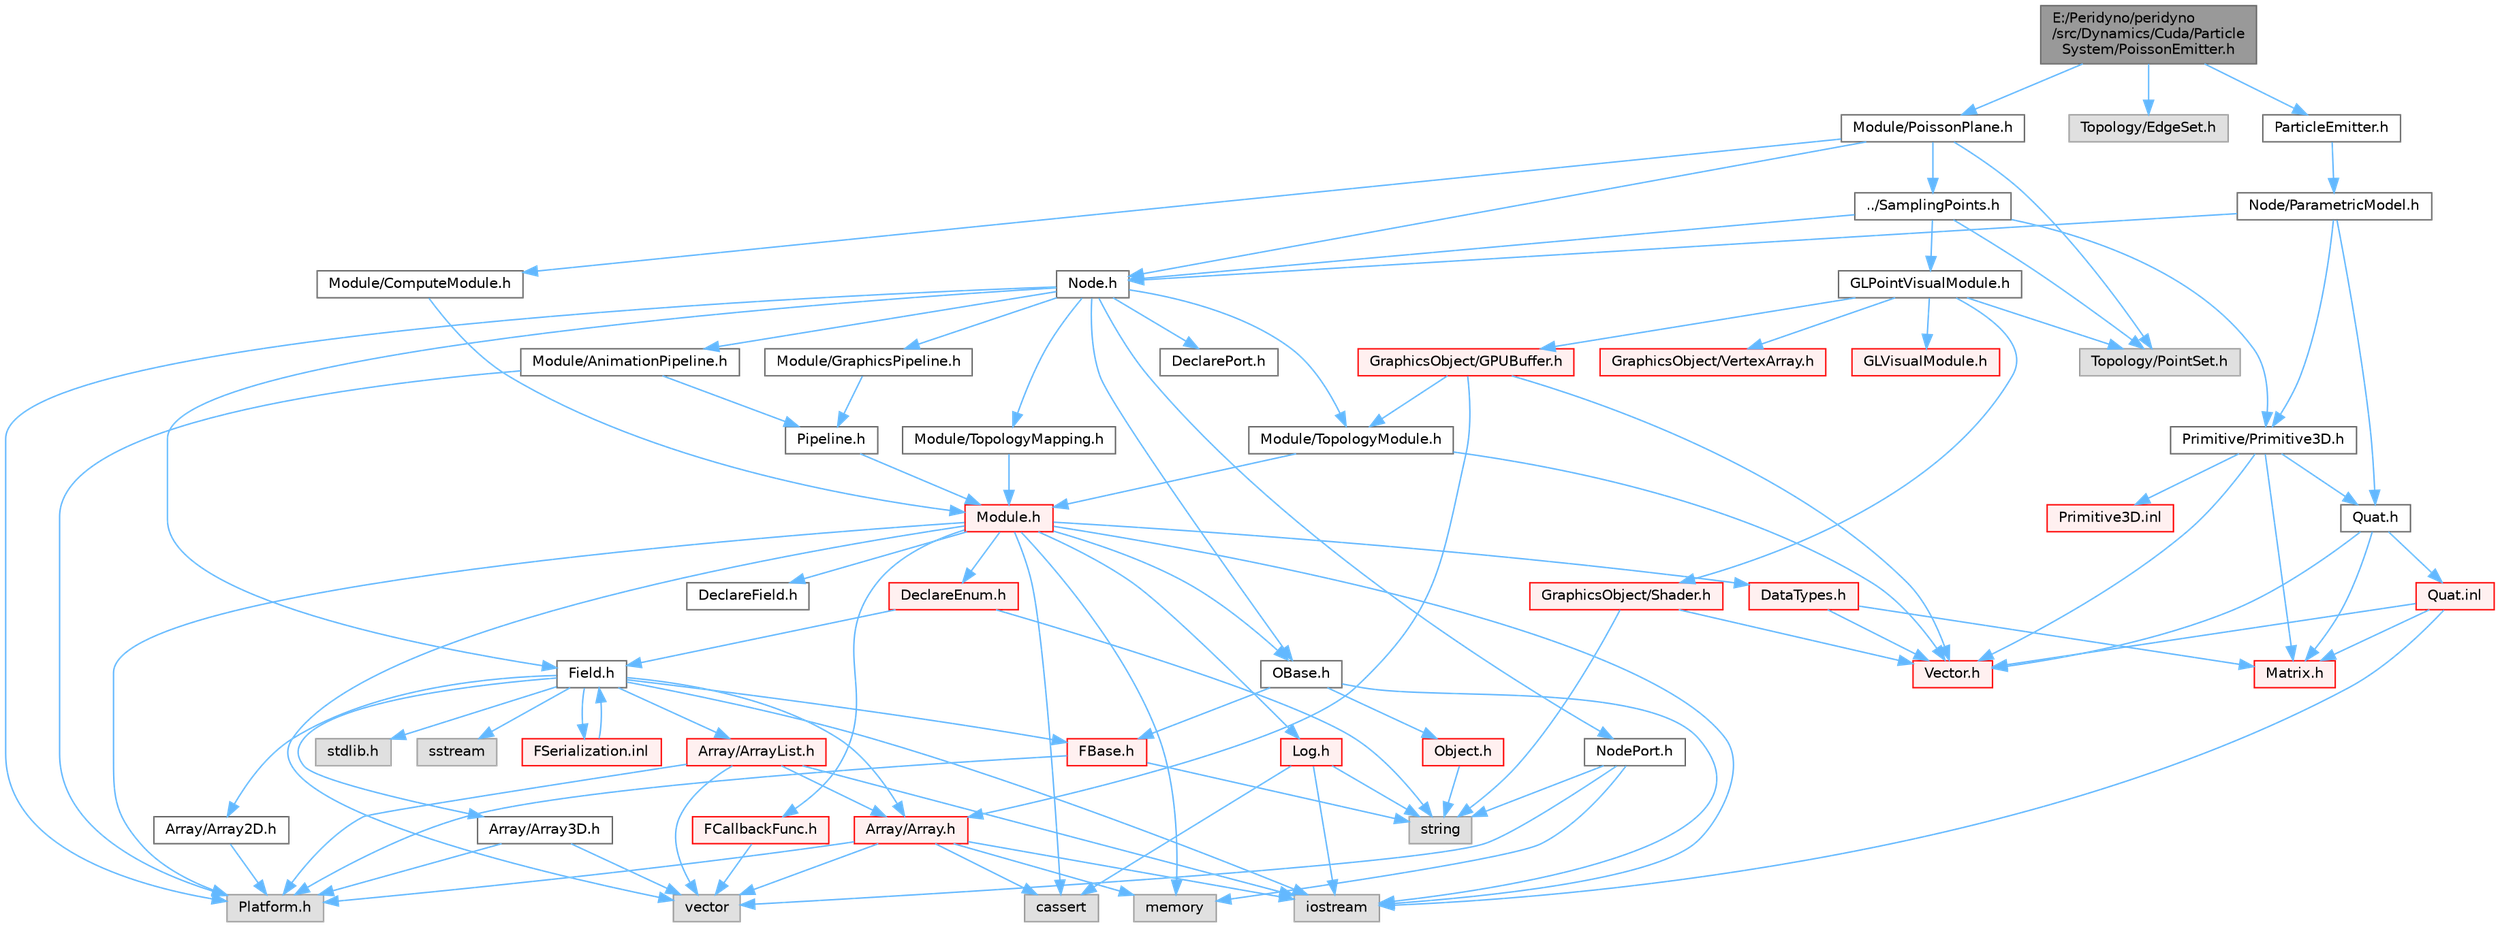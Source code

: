 digraph "E:/Peridyno/peridyno/src/Dynamics/Cuda/ParticleSystem/PoissonEmitter.h"
{
 // LATEX_PDF_SIZE
  bgcolor="transparent";
  edge [fontname=Helvetica,fontsize=10,labelfontname=Helvetica,labelfontsize=10];
  node [fontname=Helvetica,fontsize=10,shape=box,height=0.2,width=0.4];
  Node1 [id="Node000001",label="E:/Peridyno/peridyno\l/src/Dynamics/Cuda/Particle\lSystem/PoissonEmitter.h",height=0.2,width=0.4,color="gray40", fillcolor="grey60", style="filled", fontcolor="black",tooltip=" "];
  Node1 -> Node2 [id="edge1_Node000001_Node000002",color="steelblue1",style="solid",tooltip=" "];
  Node2 [id="Node000002",label="ParticleEmitter.h",height=0.2,width=0.4,color="grey40", fillcolor="white", style="filled",URL="$_cuda_2_particle_system_2_particle_emitter_8h.html",tooltip=" "];
  Node2 -> Node3 [id="edge2_Node000002_Node000003",color="steelblue1",style="solid",tooltip=" "];
  Node3 [id="Node000003",label="Node/ParametricModel.h",height=0.2,width=0.4,color="grey40", fillcolor="white", style="filled",URL="$_parametric_model_8h.html",tooltip=" "];
  Node3 -> Node4 [id="edge3_Node000003_Node000004",color="steelblue1",style="solid",tooltip=" "];
  Node4 [id="Node000004",label="Node.h",height=0.2,width=0.4,color="grey40", fillcolor="white", style="filled",URL="$_node_8h.html",tooltip=" "];
  Node4 -> Node5 [id="edge4_Node000004_Node000005",color="steelblue1",style="solid",tooltip=" "];
  Node5 [id="Node000005",label="OBase.h",height=0.2,width=0.4,color="grey40", fillcolor="white", style="filled",URL="$_o_base_8h.html",tooltip=" "];
  Node5 -> Node6 [id="edge5_Node000005_Node000006",color="steelblue1",style="solid",tooltip=" "];
  Node6 [id="Node000006",label="iostream",height=0.2,width=0.4,color="grey60", fillcolor="#E0E0E0", style="filled",tooltip=" "];
  Node5 -> Node7 [id="edge6_Node000005_Node000007",color="steelblue1",style="solid",tooltip=" "];
  Node7 [id="Node000007",label="FBase.h",height=0.2,width=0.4,color="red", fillcolor="#FFF0F0", style="filled",URL="$_f_base_8h.html",tooltip=" "];
  Node7 -> Node8 [id="edge7_Node000007_Node000008",color="steelblue1",style="solid",tooltip=" "];
  Node8 [id="Node000008",label="Platform.h",height=0.2,width=0.4,color="grey60", fillcolor="#E0E0E0", style="filled",tooltip=" "];
  Node7 -> Node11 [id="edge8_Node000007_Node000011",color="steelblue1",style="solid",tooltip=" "];
  Node11 [id="Node000011",label="string",height=0.2,width=0.4,color="grey60", fillcolor="#E0E0E0", style="filled",tooltip=" "];
  Node5 -> Node14 [id="edge9_Node000005_Node000014",color="steelblue1",style="solid",tooltip=" "];
  Node14 [id="Node000014",label="Object.h",height=0.2,width=0.4,color="red", fillcolor="#FFF0F0", style="filled",URL="$_object_8h.html",tooltip=" "];
  Node14 -> Node11 [id="edge10_Node000014_Node000011",color="steelblue1",style="solid",tooltip=" "];
  Node4 -> Node17 [id="edge11_Node000004_Node000017",color="steelblue1",style="solid",tooltip=" "];
  Node17 [id="Node000017",label="Field.h",height=0.2,width=0.4,color="grey40", fillcolor="white", style="filled",URL="$_field_8h.html",tooltip=" "];
  Node17 -> Node6 [id="edge12_Node000017_Node000006",color="steelblue1",style="solid",tooltip=" "];
  Node17 -> Node18 [id="edge13_Node000017_Node000018",color="steelblue1",style="solid",tooltip=" "];
  Node18 [id="Node000018",label="stdlib.h",height=0.2,width=0.4,color="grey60", fillcolor="#E0E0E0", style="filled",tooltip=" "];
  Node17 -> Node19 [id="edge14_Node000017_Node000019",color="steelblue1",style="solid",tooltip=" "];
  Node19 [id="Node000019",label="sstream",height=0.2,width=0.4,color="grey60", fillcolor="#E0E0E0", style="filled",tooltip=" "];
  Node17 -> Node7 [id="edge15_Node000017_Node000007",color="steelblue1",style="solid",tooltip=" "];
  Node17 -> Node20 [id="edge16_Node000017_Node000020",color="steelblue1",style="solid",tooltip=" "];
  Node20 [id="Node000020",label="Array/Array.h",height=0.2,width=0.4,color="red", fillcolor="#FFF0F0", style="filled",URL="$_array_8h.html",tooltip=" "];
  Node20 -> Node8 [id="edge17_Node000020_Node000008",color="steelblue1",style="solid",tooltip=" "];
  Node20 -> Node21 [id="edge18_Node000020_Node000021",color="steelblue1",style="solid",tooltip=" "];
  Node21 [id="Node000021",label="cassert",height=0.2,width=0.4,color="grey60", fillcolor="#E0E0E0", style="filled",tooltip=" "];
  Node20 -> Node22 [id="edge19_Node000020_Node000022",color="steelblue1",style="solid",tooltip=" "];
  Node22 [id="Node000022",label="vector",height=0.2,width=0.4,color="grey60", fillcolor="#E0E0E0", style="filled",tooltip=" "];
  Node20 -> Node6 [id="edge20_Node000020_Node000006",color="steelblue1",style="solid",tooltip=" "];
  Node20 -> Node23 [id="edge21_Node000020_Node000023",color="steelblue1",style="solid",tooltip=" "];
  Node23 [id="Node000023",label="memory",height=0.2,width=0.4,color="grey60", fillcolor="#E0E0E0", style="filled",tooltip=" "];
  Node17 -> Node25 [id="edge22_Node000017_Node000025",color="steelblue1",style="solid",tooltip=" "];
  Node25 [id="Node000025",label="Array/Array2D.h",height=0.2,width=0.4,color="grey40", fillcolor="white", style="filled",URL="$_array2_d_8h.html",tooltip=" "];
  Node25 -> Node8 [id="edge23_Node000025_Node000008",color="steelblue1",style="solid",tooltip=" "];
  Node17 -> Node26 [id="edge24_Node000017_Node000026",color="steelblue1",style="solid",tooltip=" "];
  Node26 [id="Node000026",label="Array/Array3D.h",height=0.2,width=0.4,color="grey40", fillcolor="white", style="filled",URL="$_array3_d_8h.html",tooltip=" "];
  Node26 -> Node8 [id="edge25_Node000026_Node000008",color="steelblue1",style="solid",tooltip=" "];
  Node26 -> Node22 [id="edge26_Node000026_Node000022",color="steelblue1",style="solid",tooltip=" "];
  Node17 -> Node27 [id="edge27_Node000017_Node000027",color="steelblue1",style="solid",tooltip=" "];
  Node27 [id="Node000027",label="Array/ArrayList.h",height=0.2,width=0.4,color="red", fillcolor="#FFF0F0", style="filled",URL="$_array_list_8h.html",tooltip=" "];
  Node27 -> Node22 [id="edge28_Node000027_Node000022",color="steelblue1",style="solid",tooltip=" "];
  Node27 -> Node6 [id="edge29_Node000027_Node000006",color="steelblue1",style="solid",tooltip=" "];
  Node27 -> Node8 [id="edge30_Node000027_Node000008",color="steelblue1",style="solid",tooltip=" "];
  Node27 -> Node20 [id="edge31_Node000027_Node000020",color="steelblue1",style="solid",tooltip=" "];
  Node17 -> Node68 [id="edge32_Node000017_Node000068",color="steelblue1",style="solid",tooltip=" "];
  Node68 [id="Node000068",label="FSerialization.inl",height=0.2,width=0.4,color="red", fillcolor="#FFF0F0", style="filled",URL="$_f_serialization_8inl.html",tooltip=" "];
  Node68 -> Node17 [id="edge33_Node000068_Node000017",color="steelblue1",style="solid",tooltip=" "];
  Node4 -> Node8 [id="edge34_Node000004_Node000008",color="steelblue1",style="solid",tooltip=" "];
  Node4 -> Node72 [id="edge35_Node000004_Node000072",color="steelblue1",style="solid",tooltip=" "];
  Node72 [id="Node000072",label="DeclarePort.h",height=0.2,width=0.4,color="grey40", fillcolor="white", style="filled",URL="$_declare_port_8h.html",tooltip=" "];
  Node4 -> Node73 [id="edge36_Node000004_Node000073",color="steelblue1",style="solid",tooltip=" "];
  Node73 [id="Node000073",label="NodePort.h",height=0.2,width=0.4,color="grey40", fillcolor="white", style="filled",URL="$_node_port_8h.html",tooltip=" "];
  Node73 -> Node11 [id="edge37_Node000073_Node000011",color="steelblue1",style="solid",tooltip=" "];
  Node73 -> Node22 [id="edge38_Node000073_Node000022",color="steelblue1",style="solid",tooltip=" "];
  Node73 -> Node23 [id="edge39_Node000073_Node000023",color="steelblue1",style="solid",tooltip=" "];
  Node4 -> Node74 [id="edge40_Node000004_Node000074",color="steelblue1",style="solid",tooltip=" "];
  Node74 [id="Node000074",label="Module/TopologyModule.h",height=0.2,width=0.4,color="grey40", fillcolor="white", style="filled",URL="$_topology_module_8h.html",tooltip=" "];
  Node74 -> Node32 [id="edge41_Node000074_Node000032",color="steelblue1",style="solid",tooltip=" "];
  Node32 [id="Node000032",label="Vector.h",height=0.2,width=0.4,color="red", fillcolor="#FFF0F0", style="filled",URL="$_vector_8h.html",tooltip=" "];
  Node74 -> Node75 [id="edge42_Node000074_Node000075",color="steelblue1",style="solid",tooltip=" "];
  Node75 [id="Node000075",label="Module.h",height=0.2,width=0.4,color="red", fillcolor="#FFF0F0", style="filled",URL="$_module_8h.html",tooltip=" "];
  Node75 -> Node8 [id="edge43_Node000075_Node000008",color="steelblue1",style="solid",tooltip=" "];
  Node75 -> Node23 [id="edge44_Node000075_Node000023",color="steelblue1",style="solid",tooltip=" "];
  Node75 -> Node22 [id="edge45_Node000075_Node000022",color="steelblue1",style="solid",tooltip=" "];
  Node75 -> Node21 [id="edge46_Node000075_Node000021",color="steelblue1",style="solid",tooltip=" "];
  Node75 -> Node6 [id="edge47_Node000075_Node000006",color="steelblue1",style="solid",tooltip=" "];
  Node75 -> Node5 [id="edge48_Node000075_Node000005",color="steelblue1",style="solid",tooltip=" "];
  Node75 -> Node76 [id="edge49_Node000075_Node000076",color="steelblue1",style="solid",tooltip=" "];
  Node76 [id="Node000076",label="Log.h",height=0.2,width=0.4,color="red", fillcolor="#FFF0F0", style="filled",URL="$_log_8h.html",tooltip=" "];
  Node76 -> Node11 [id="edge50_Node000076_Node000011",color="steelblue1",style="solid",tooltip=" "];
  Node76 -> Node6 [id="edge51_Node000076_Node000006",color="steelblue1",style="solid",tooltip=" "];
  Node76 -> Node21 [id="edge52_Node000076_Node000021",color="steelblue1",style="solid",tooltip=" "];
  Node75 -> Node84 [id="edge53_Node000075_Node000084",color="steelblue1",style="solid",tooltip=" "];
  Node84 [id="Node000084",label="DataTypes.h",height=0.2,width=0.4,color="red", fillcolor="#FFF0F0", style="filled",URL="$_data_types_8h.html",tooltip=" "];
  Node84 -> Node32 [id="edge54_Node000084_Node000032",color="steelblue1",style="solid",tooltip=" "];
  Node84 -> Node50 [id="edge55_Node000084_Node000050",color="steelblue1",style="solid",tooltip=" "];
  Node50 [id="Node000050",label="Matrix.h",height=0.2,width=0.4,color="red", fillcolor="#FFF0F0", style="filled",URL="$_matrix_8h.html",tooltip=" "];
  Node75 -> Node89 [id="edge56_Node000075_Node000089",color="steelblue1",style="solid",tooltip=" "];
  Node89 [id="Node000089",label="DeclareEnum.h",height=0.2,width=0.4,color="red", fillcolor="#FFF0F0", style="filled",URL="$_declare_enum_8h.html",tooltip=" "];
  Node89 -> Node11 [id="edge57_Node000089_Node000011",color="steelblue1",style="solid",tooltip=" "];
  Node89 -> Node17 [id="edge58_Node000089_Node000017",color="steelblue1",style="solid",tooltip=" "];
  Node75 -> Node90 [id="edge59_Node000075_Node000090",color="steelblue1",style="solid",tooltip=" "];
  Node90 [id="Node000090",label="DeclareField.h",height=0.2,width=0.4,color="grey40", fillcolor="white", style="filled",URL="$_declare_field_8h.html",tooltip=" "];
  Node75 -> Node91 [id="edge60_Node000075_Node000091",color="steelblue1",style="solid",tooltip=" "];
  Node91 [id="Node000091",label="FCallbackFunc.h",height=0.2,width=0.4,color="red", fillcolor="#FFF0F0", style="filled",URL="$_f_callback_func_8h.html",tooltip=" "];
  Node91 -> Node22 [id="edge61_Node000091_Node000022",color="steelblue1",style="solid",tooltip=" "];
  Node4 -> Node94 [id="edge62_Node000004_Node000094",color="steelblue1",style="solid",tooltip=" "];
  Node94 [id="Node000094",label="Module/TopologyMapping.h",height=0.2,width=0.4,color="grey40", fillcolor="white", style="filled",URL="$_topology_mapping_8h.html",tooltip=" "];
  Node94 -> Node75 [id="edge63_Node000094_Node000075",color="steelblue1",style="solid",tooltip=" "];
  Node4 -> Node95 [id="edge64_Node000004_Node000095",color="steelblue1",style="solid",tooltip=" "];
  Node95 [id="Node000095",label="Module/AnimationPipeline.h",height=0.2,width=0.4,color="grey40", fillcolor="white", style="filled",URL="$_animation_pipeline_8h.html",tooltip=" "];
  Node95 -> Node96 [id="edge65_Node000095_Node000096",color="steelblue1",style="solid",tooltip=" "];
  Node96 [id="Node000096",label="Pipeline.h",height=0.2,width=0.4,color="grey40", fillcolor="white", style="filled",URL="$_pipeline_8h.html",tooltip=" "];
  Node96 -> Node75 [id="edge66_Node000096_Node000075",color="steelblue1",style="solid",tooltip=" "];
  Node95 -> Node8 [id="edge67_Node000095_Node000008",color="steelblue1",style="solid",tooltip=" "];
  Node4 -> Node97 [id="edge68_Node000004_Node000097",color="steelblue1",style="solid",tooltip=" "];
  Node97 [id="Node000097",label="Module/GraphicsPipeline.h",height=0.2,width=0.4,color="grey40", fillcolor="white", style="filled",URL="$_graphics_pipeline_8h.html",tooltip=" "];
  Node97 -> Node96 [id="edge69_Node000097_Node000096",color="steelblue1",style="solid",tooltip=" "];
  Node3 -> Node63 [id="edge70_Node000003_Node000063",color="steelblue1",style="solid",tooltip=" "];
  Node63 [id="Node000063",label="Quat.h",height=0.2,width=0.4,color="grey40", fillcolor="white", style="filled",URL="$_quat_8h.html",tooltip="Implementation of quaternion."];
  Node63 -> Node32 [id="edge71_Node000063_Node000032",color="steelblue1",style="solid",tooltip=" "];
  Node63 -> Node50 [id="edge72_Node000063_Node000050",color="steelblue1",style="solid",tooltip=" "];
  Node63 -> Node64 [id="edge73_Node000063_Node000064",color="steelblue1",style="solid",tooltip=" "];
  Node64 [id="Node000064",label="Quat.inl",height=0.2,width=0.4,color="red", fillcolor="#FFF0F0", style="filled",URL="$_quat_8inl.html",tooltip=" "];
  Node64 -> Node6 [id="edge74_Node000064_Node000006",color="steelblue1",style="solid",tooltip=" "];
  Node64 -> Node32 [id="edge75_Node000064_Node000032",color="steelblue1",style="solid",tooltip=" "];
  Node64 -> Node50 [id="edge76_Node000064_Node000050",color="steelblue1",style="solid",tooltip=" "];
  Node3 -> Node98 [id="edge77_Node000003_Node000098",color="steelblue1",style="solid",tooltip=" "];
  Node98 [id="Node000098",label="Primitive/Primitive3D.h",height=0.2,width=0.4,color="grey40", fillcolor="white", style="filled",URL="$_primitive3_d_8h.html",tooltip=" "];
  Node98 -> Node32 [id="edge78_Node000098_Node000032",color="steelblue1",style="solid",tooltip=" "];
  Node98 -> Node50 [id="edge79_Node000098_Node000050",color="steelblue1",style="solid",tooltip=" "];
  Node98 -> Node63 [id="edge80_Node000098_Node000063",color="steelblue1",style="solid",tooltip=" "];
  Node98 -> Node99 [id="edge81_Node000098_Node000099",color="steelblue1",style="solid",tooltip=" "];
  Node99 [id="Node000099",label="Primitive3D.inl",height=0.2,width=0.4,color="red", fillcolor="#FFF0F0", style="filled",URL="$_primitive3_d_8inl.html",tooltip=" "];
  Node1 -> Node102 [id="edge82_Node000001_Node000102",color="steelblue1",style="solid",tooltip=" "];
  Node102 [id="Node000102",label="Topology/EdgeSet.h",height=0.2,width=0.4,color="grey60", fillcolor="#E0E0E0", style="filled",tooltip=" "];
  Node1 -> Node103 [id="edge83_Node000001_Node000103",color="steelblue1",style="solid",tooltip=" "];
  Node103 [id="Node000103",label="Module/PoissonPlane.h",height=0.2,width=0.4,color="grey40", fillcolor="white", style="filled",URL="$_poisson_plane_8h.html",tooltip=" "];
  Node103 -> Node4 [id="edge84_Node000103_Node000004",color="steelblue1",style="solid",tooltip=" "];
  Node103 -> Node104 [id="edge85_Node000103_Node000104",color="steelblue1",style="solid",tooltip=" "];
  Node104 [id="Node000104",label="Topology/PointSet.h",height=0.2,width=0.4,color="grey60", fillcolor="#E0E0E0", style="filled",tooltip=" "];
  Node103 -> Node105 [id="edge86_Node000103_Node000105",color="steelblue1",style="solid",tooltip=" "];
  Node105 [id="Node000105",label="../SamplingPoints.h",height=0.2,width=0.4,color="grey40", fillcolor="white", style="filled",URL="$_sampling_points_8h.html",tooltip=" "];
  Node105 -> Node4 [id="edge87_Node000105_Node000004",color="steelblue1",style="solid",tooltip=" "];
  Node105 -> Node98 [id="edge88_Node000105_Node000098",color="steelblue1",style="solid",tooltip=" "];
  Node105 -> Node104 [id="edge89_Node000105_Node000104",color="steelblue1",style="solid",tooltip=" "];
  Node105 -> Node106 [id="edge90_Node000105_Node000106",color="steelblue1",style="solid",tooltip=" "];
  Node106 [id="Node000106",label="GLPointVisualModule.h",height=0.2,width=0.4,color="grey40", fillcolor="white", style="filled",URL="$_g_l_point_visual_module_8h.html",tooltip=" "];
  Node106 -> Node104 [id="edge91_Node000106_Node000104",color="steelblue1",style="solid",tooltip=" "];
  Node106 -> Node107 [id="edge92_Node000106_Node000107",color="steelblue1",style="solid",tooltip=" "];
  Node107 [id="Node000107",label="GLVisualModule.h",height=0.2,width=0.4,color="red", fillcolor="#FFF0F0", style="filled",URL="$_g_l_visual_module_8h.html",tooltip=" "];
  Node106 -> Node112 [id="edge93_Node000106_Node000112",color="steelblue1",style="solid",tooltip=" "];
  Node112 [id="Node000112",label="GraphicsObject/GPUBuffer.h",height=0.2,width=0.4,color="red", fillcolor="#FFF0F0", style="filled",URL="$_g_p_u_buffer_8h.html",tooltip=" "];
  Node112 -> Node20 [id="edge94_Node000112_Node000020",color="steelblue1",style="solid",tooltip=" "];
  Node112 -> Node32 [id="edge95_Node000112_Node000032",color="steelblue1",style="solid",tooltip=" "];
  Node112 -> Node74 [id="edge96_Node000112_Node000074",color="steelblue1",style="solid",tooltip=" "];
  Node106 -> Node115 [id="edge97_Node000106_Node000115",color="steelblue1",style="solid",tooltip=" "];
  Node115 [id="Node000115",label="GraphicsObject/VertexArray.h",height=0.2,width=0.4,color="red", fillcolor="#FFF0F0", style="filled",URL="$_vertex_array_8h.html",tooltip=" "];
  Node106 -> Node116 [id="edge98_Node000106_Node000116",color="steelblue1",style="solid",tooltip=" "];
  Node116 [id="Node000116",label="GraphicsObject/Shader.h",height=0.2,width=0.4,color="red", fillcolor="#FFF0F0", style="filled",URL="$_shader_8h.html",tooltip=" "];
  Node116 -> Node11 [id="edge99_Node000116_Node000011",color="steelblue1",style="solid",tooltip=" "];
  Node116 -> Node32 [id="edge100_Node000116_Node000032",color="steelblue1",style="solid",tooltip=" "];
  Node103 -> Node117 [id="edge101_Node000103_Node000117",color="steelblue1",style="solid",tooltip=" "];
  Node117 [id="Node000117",label="Module/ComputeModule.h",height=0.2,width=0.4,color="grey40", fillcolor="white", style="filled",URL="$_compute_module_8h.html",tooltip=" "];
  Node117 -> Node75 [id="edge102_Node000117_Node000075",color="steelblue1",style="solid",tooltip=" "];
}
